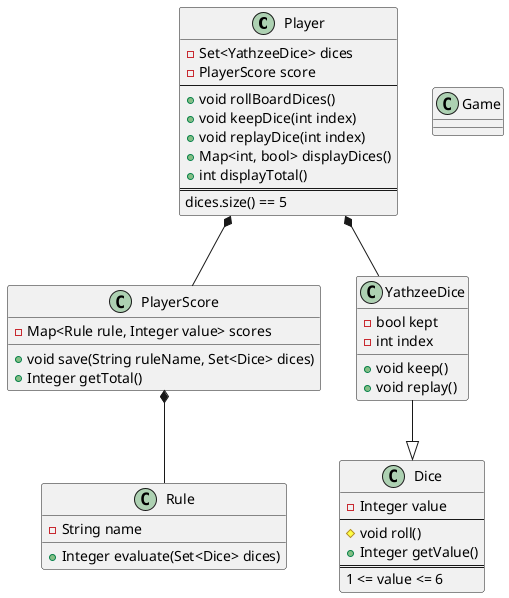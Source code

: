 @startuml
class Player {
    -Set<YathzeeDice> dices
    -PlayerScore score
    --
    +void rollBoardDices()
    +void keepDice(int index)
    +void replayDice(int index)
    +Map<int, bool> displayDices()
    +int displayTotal()
    ==
    dices.size() == 5
}

class PlayerScore {
    -Map<Rule rule, Integer value> scores
    +void save(String ruleName, Set<Dice> dices)
    +Integer getTotal()
}

class Rule {
    -String name
    +Integer evaluate(Set<Dice> dices)
}

class YathzeeDice {
    -bool kept
    -int index
    +void keep()
    +void replay()
}

class Dice {
    -Integer value
    --
    #void roll()
    +Integer getValue()
    ==
    1 <= value <= 6
}

class Game

Player *-- YathzeeDice
Player *-- PlayerScore
PlayerScore *-- Rule
YathzeeDice --|> Dice

@enduml